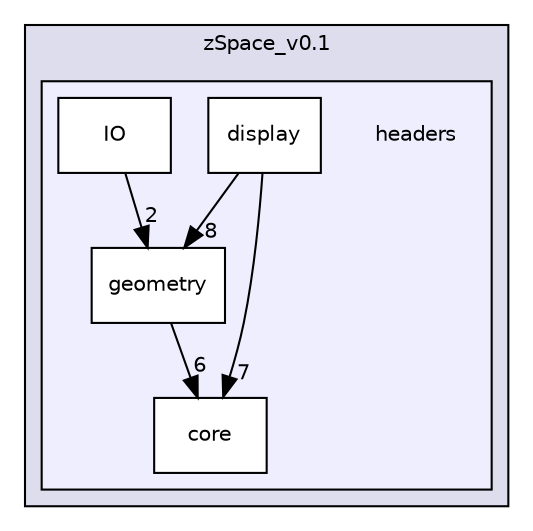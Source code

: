 digraph "C:/Users/vishu.b/source/repos/zSpace_v0.1/headers" {
  compound=true
  node [ fontsize="10", fontname="Helvetica"];
  edge [ labelfontsize="10", labelfontname="Helvetica"];
  subgraph clusterdir_eded87daa33483d23d4a03322d85636e {
    graph [ bgcolor="#ddddee", pencolor="black", label="zSpace_v0.1" fontname="Helvetica", fontsize="10", URL="dir_eded87daa33483d23d4a03322d85636e.html"]
  subgraph clusterdir_fd8be38ecb671794cbf508314cbbc8e5 {
    graph [ bgcolor="#eeeeff", pencolor="black", label="" URL="dir_fd8be38ecb671794cbf508314cbbc8e5.html"];
    dir_fd8be38ecb671794cbf508314cbbc8e5 [shape=plaintext label="headers"];
    dir_67ee8d2864d599d6ef5c9e7bde8e4cfe [shape=box label="core" color="black" fillcolor="white" style="filled" URL="dir_67ee8d2864d599d6ef5c9e7bde8e4cfe.html"];
    dir_5288b0d00acff6905486f020b988d414 [shape=box label="display" color="black" fillcolor="white" style="filled" URL="dir_5288b0d00acff6905486f020b988d414.html"];
    dir_3c7b6ea23d9889f13e5cc461ab9ce698 [shape=box label="geometry" color="black" fillcolor="white" style="filled" URL="dir_3c7b6ea23d9889f13e5cc461ab9ce698.html"];
    dir_d5d4f317a77346f83190095081f85c5d [shape=box label="IO" color="black" fillcolor="white" style="filled" URL="dir_d5d4f317a77346f83190095081f85c5d.html"];
  }
  }
  dir_d5d4f317a77346f83190095081f85c5d->dir_3c7b6ea23d9889f13e5cc461ab9ce698 [headlabel="2", labeldistance=1.5 headhref="dir_000007_000006.html"];
  dir_5288b0d00acff6905486f020b988d414->dir_3c7b6ea23d9889f13e5cc461ab9ce698 [headlabel="8", labeldistance=1.5 headhref="dir_000005_000006.html"];
  dir_5288b0d00acff6905486f020b988d414->dir_67ee8d2864d599d6ef5c9e7bde8e4cfe [headlabel="7", labeldistance=1.5 headhref="dir_000005_000004.html"];
  dir_3c7b6ea23d9889f13e5cc461ab9ce698->dir_67ee8d2864d599d6ef5c9e7bde8e4cfe [headlabel="6", labeldistance=1.5 headhref="dir_000006_000004.html"];
}
